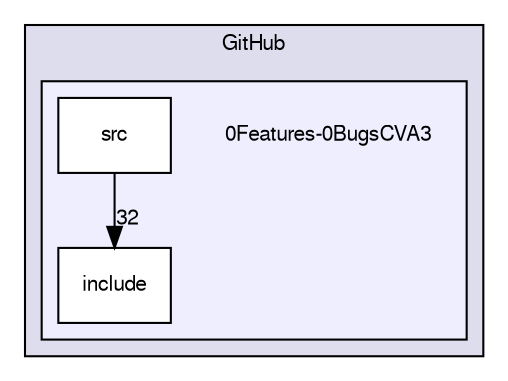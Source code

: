 digraph "0Features-0BugsCVA3" {
  compound=true
  node [ fontsize="10", fontname="FreeSans"];
  edge [ labelfontsize="10", labelfontname="FreeSans"];
  subgraph clusterdir_2574d9408e4f5346b90b61e8927cd493 {
    graph [ bgcolor="#ddddee", pencolor="black", label="GitHub" fontname="FreeSans", fontsize="10", URL="dir_2574d9408e4f5346b90b61e8927cd493.html"]
  subgraph clusterdir_494011d88441c303ca0df2a05eb3908c {
    graph [ bgcolor="#eeeeff", pencolor="black", label="" URL="dir_494011d88441c303ca0df2a05eb3908c.html"];
    dir_494011d88441c303ca0df2a05eb3908c [shape=plaintext label="0Features-0BugsCVA3"];
    dir_c25995846b196189a07e09f9cbd77f31 [shape=box label="include" color="black" fillcolor="white" style="filled" URL="dir_c25995846b196189a07e09f9cbd77f31.html"];
    dir_fcefb6d2fb2367449d4de06b2efb8d92 [shape=box label="src" color="black" fillcolor="white" style="filled" URL="dir_fcefb6d2fb2367449d4de06b2efb8d92.html"];
  }
  }
  dir_fcefb6d2fb2367449d4de06b2efb8d92->dir_c25995846b196189a07e09f9cbd77f31 [headlabel="32", labeldistance=1.5 headhref="dir_000004_000005.html"];
}
